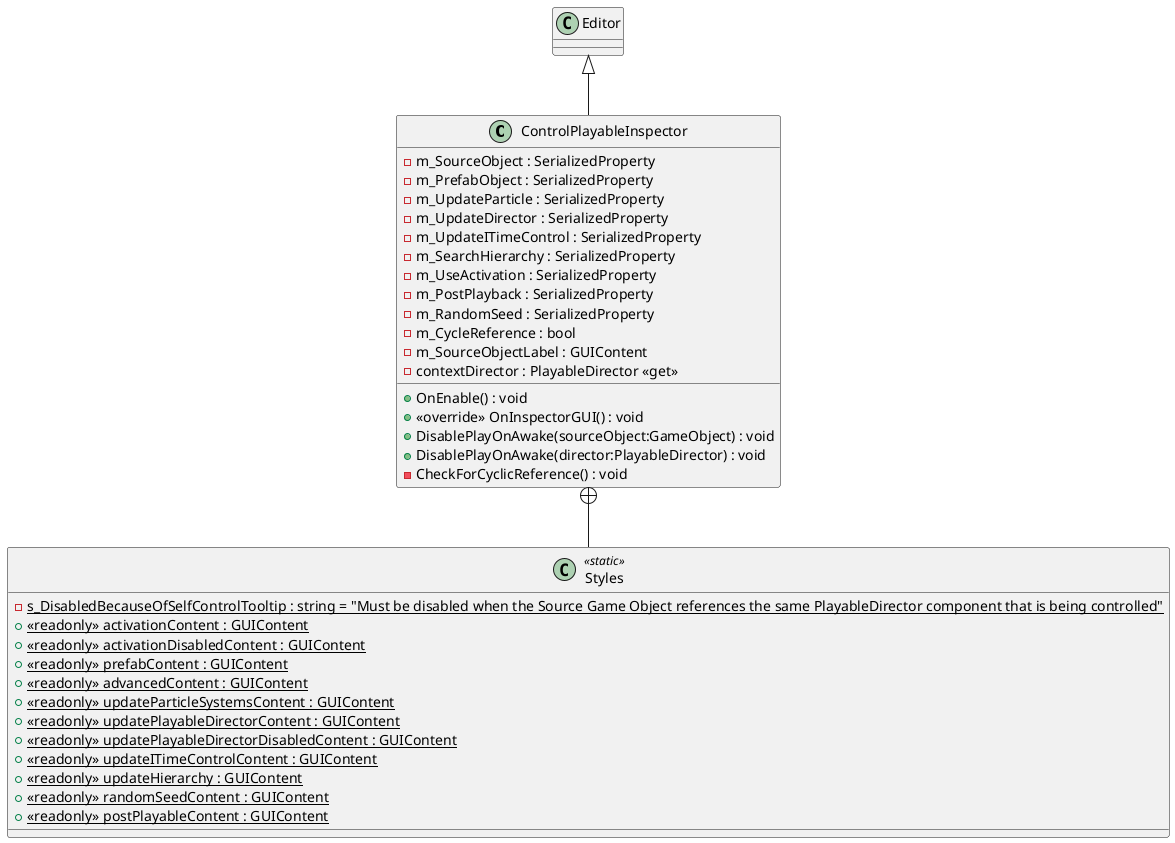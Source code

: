 @startuml
class ControlPlayableInspector {
    - m_SourceObject : SerializedProperty
    - m_PrefabObject : SerializedProperty
    - m_UpdateParticle : SerializedProperty
    - m_UpdateDirector : SerializedProperty
    - m_UpdateITimeControl : SerializedProperty
    - m_SearchHierarchy : SerializedProperty
    - m_UseActivation : SerializedProperty
    - m_PostPlayback : SerializedProperty
    - m_RandomSeed : SerializedProperty
    - m_CycleReference : bool
    - m_SourceObjectLabel : GUIContent
    - contextDirector : PlayableDirector <<get>>
    + OnEnable() : void
    + <<override>> OnInspectorGUI() : void
    + DisablePlayOnAwake(sourceObject:GameObject) : void
    + DisablePlayOnAwake(director:PlayableDirector) : void
    - CheckForCyclicReference() : void
}
class Styles <<static>> {
    {static} - s_DisabledBecauseOfSelfControlTooltip : string = "Must be disabled when the Source Game Object references the same PlayableDirector component that is being controlled"
    + {static} <<readonly>> activationContent : GUIContent
    + {static} <<readonly>> activationDisabledContent : GUIContent
    + {static} <<readonly>> prefabContent : GUIContent
    + {static} <<readonly>> advancedContent : GUIContent
    + {static} <<readonly>> updateParticleSystemsContent : GUIContent
    + {static} <<readonly>> updatePlayableDirectorContent : GUIContent
    + {static} <<readonly>> updatePlayableDirectorDisabledContent : GUIContent
    + {static} <<readonly>> updateITimeControlContent : GUIContent
    + {static} <<readonly>> updateHierarchy : GUIContent
    + {static} <<readonly>> randomSeedContent : GUIContent
    + {static} <<readonly>> postPlayableContent : GUIContent
}
Editor <|-- ControlPlayableInspector
ControlPlayableInspector +-- Styles
@enduml
